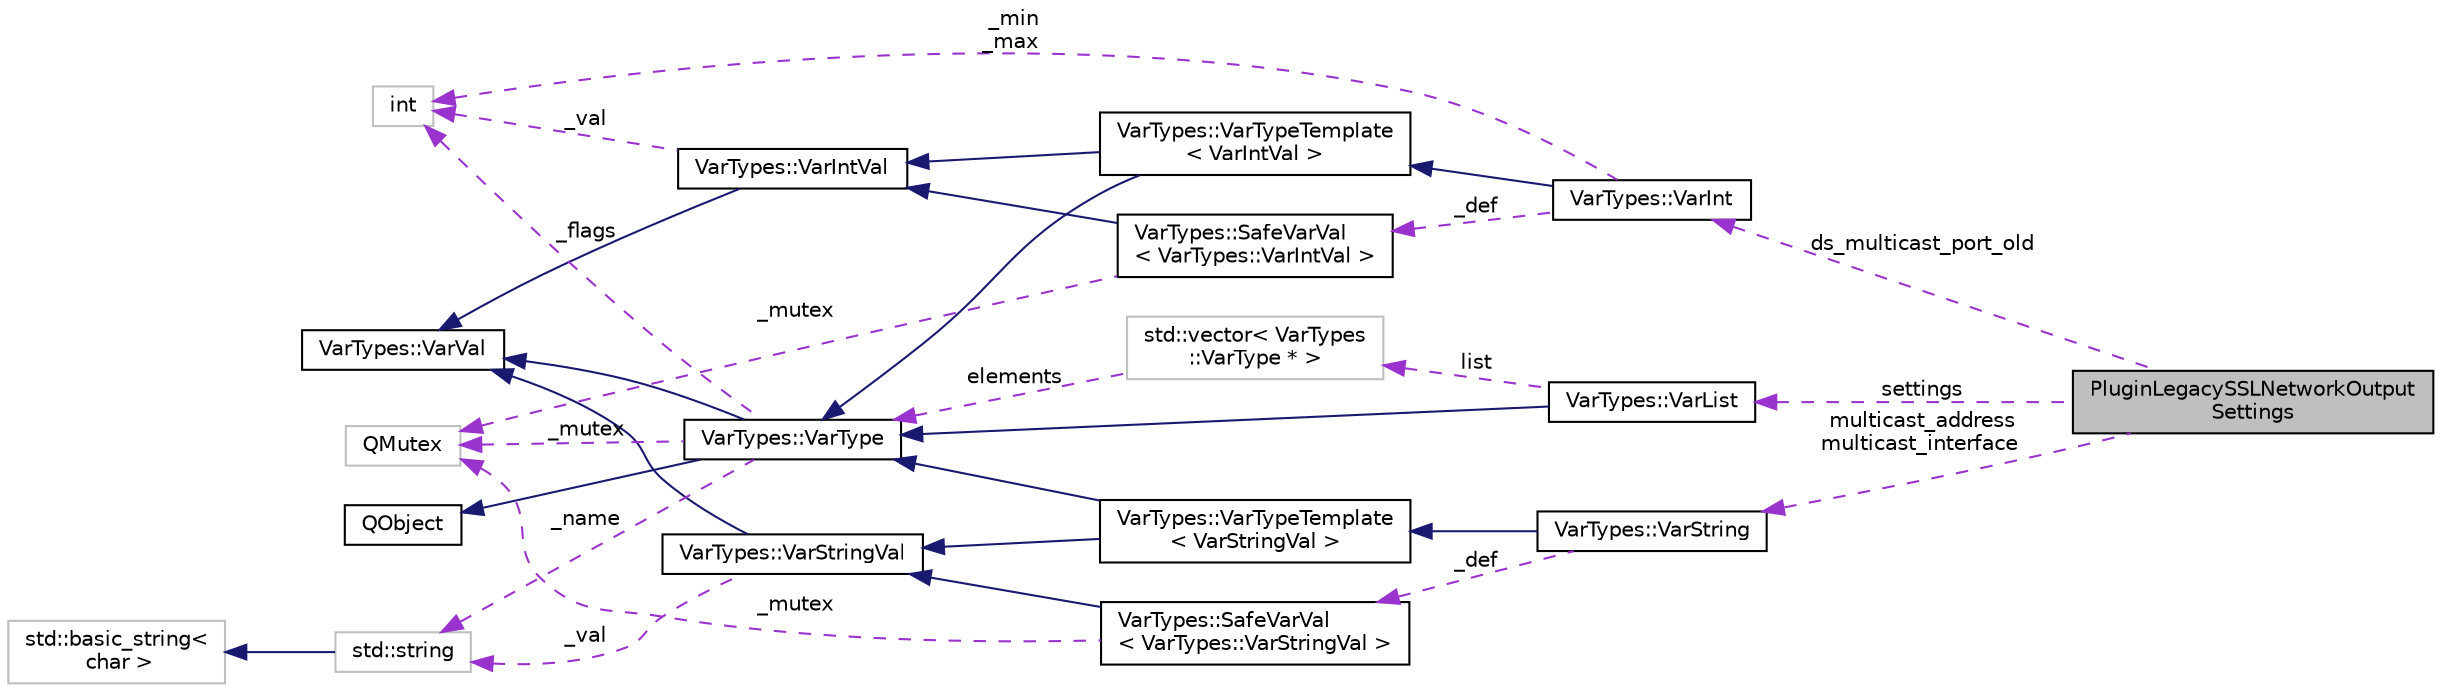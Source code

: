 digraph "PluginLegacySSLNetworkOutputSettings"
{
 // INTERACTIVE_SVG=YES
  edge [fontname="Helvetica",fontsize="10",labelfontname="Helvetica",labelfontsize="10"];
  node [fontname="Helvetica",fontsize="10",shape=record];
  rankdir="LR";
  Node1 [label="PluginLegacySSLNetworkOutput\lSettings",height=0.2,width=0.4,color="black", fillcolor="grey75", style="filled", fontcolor="black"];
  Node2 -> Node1 [dir="back",color="darkorchid3",fontsize="10",style="dashed",label=" settings" ,fontname="Helvetica"];
  Node2 [label="VarTypes::VarList",height=0.2,width=0.4,color="black", fillcolor="white", style="filled",URL="$d1/d74/class_var_types_1_1_var_list.html",tooltip="This is the list type of the VarTypes system. "];
  Node3 -> Node2 [dir="back",color="midnightblue",fontsize="10",style="solid",fontname="Helvetica"];
  Node3 [label="VarTypes::VarType",height=0.2,width=0.4,color="black", fillcolor="white", style="filled",URL="$d4/d59/class_var_types_1_1_var_type.html",tooltip="The base class of the VarTypes system. "];
  Node4 -> Node3 [dir="back",color="midnightblue",fontsize="10",style="solid",fontname="Helvetica"];
  Node4 [label="QObject",height=0.2,width=0.4,color="black", fillcolor="white", style="filled",URL="$dc/d4f/class_q_object.html"];
  Node5 -> Node3 [dir="back",color="midnightblue",fontsize="10",style="solid",fontname="Helvetica"];
  Node5 [label="VarTypes::VarVal",height=0.2,width=0.4,color="black", fillcolor="white", style="filled",URL="$d6/de8/class_var_types_1_1_var_val.html"];
  Node6 -> Node3 [dir="back",color="darkorchid3",fontsize="10",style="dashed",label=" _flags" ,fontname="Helvetica"];
  Node6 [label="int",height=0.2,width=0.4,color="grey75", fillcolor="white", style="filled"];
  Node7 -> Node3 [dir="back",color="darkorchid3",fontsize="10",style="dashed",label=" _name" ,fontname="Helvetica"];
  Node7 [label="std::string",height=0.2,width=0.4,color="grey75", fillcolor="white", style="filled",tooltip="STL class. "];
  Node8 -> Node7 [dir="back",color="midnightblue",fontsize="10",style="solid",fontname="Helvetica"];
  Node8 [label="std::basic_string\<\l char \>",height=0.2,width=0.4,color="grey75", fillcolor="white", style="filled",tooltip="STL class. "];
  Node9 -> Node3 [dir="back",color="darkorchid3",fontsize="10",style="dashed",label=" _mutex" ,fontname="Helvetica"];
  Node9 [label="QMutex",height=0.2,width=0.4,color="grey75", fillcolor="white", style="filled"];
  Node10 -> Node2 [dir="back",color="darkorchid3",fontsize="10",style="dashed",label=" list" ,fontname="Helvetica"];
  Node10 [label="std::vector\< VarTypes\l::VarType * \>",height=0.2,width=0.4,color="grey75", fillcolor="white", style="filled"];
  Node3 -> Node10 [dir="back",color="darkorchid3",fontsize="10",style="dashed",label=" elements" ,fontname="Helvetica"];
  Node11 -> Node1 [dir="back",color="darkorchid3",fontsize="10",style="dashed",label=" ds_multicast_port_old" ,fontname="Helvetica"];
  Node11 [label="VarTypes::VarInt",height=0.2,width=0.4,color="black", fillcolor="white", style="filled",URL="$d0/d6c/class_var_types_1_1_var_int.html",tooltip="A Vartype for storing integers. "];
  Node12 -> Node11 [dir="back",color="midnightblue",fontsize="10",style="solid",fontname="Helvetica"];
  Node12 [label="VarTypes::VarTypeTemplate\l\< VarIntVal \>",height=0.2,width=0.4,color="black", fillcolor="white", style="filled",URL="$d7/d38/class_var_types_1_1_var_type_template.html"];
  Node3 -> Node12 [dir="back",color="midnightblue",fontsize="10",style="solid",fontname="Helvetica"];
  Node13 -> Node12 [dir="back",color="midnightblue",fontsize="10",style="solid",fontname="Helvetica"];
  Node13 [label="VarTypes::VarIntVal",height=0.2,width=0.4,color="black", fillcolor="white", style="filled",URL="$d4/dc9/class_var_types_1_1_var_int_val.html",tooltip="A Vartype for storing integers. "];
  Node5 -> Node13 [dir="back",color="midnightblue",fontsize="10",style="solid",fontname="Helvetica"];
  Node6 -> Node13 [dir="back",color="darkorchid3",fontsize="10",style="dashed",label=" _val" ,fontname="Helvetica"];
  Node14 -> Node11 [dir="back",color="darkorchid3",fontsize="10",style="dashed",label=" _def" ,fontname="Helvetica"];
  Node14 [label="VarTypes::SafeVarVal\l\< VarTypes::VarIntVal \>",height=0.2,width=0.4,color="black", fillcolor="white", style="filled",URL="$d2/dc4/class_var_types_1_1_safe_var_val.html"];
  Node13 -> Node14 [dir="back",color="midnightblue",fontsize="10",style="solid",fontname="Helvetica"];
  Node9 -> Node14 [dir="back",color="darkorchid3",fontsize="10",style="dashed",label=" _mutex" ,fontname="Helvetica"];
  Node6 -> Node11 [dir="back",color="darkorchid3",fontsize="10",style="dashed",label=" _min\n_max" ,fontname="Helvetica"];
  Node15 -> Node1 [dir="back",color="darkorchid3",fontsize="10",style="dashed",label=" multicast_address\nmulticast_interface" ,fontname="Helvetica"];
  Node15 [label="VarTypes::VarString",height=0.2,width=0.4,color="black", fillcolor="white", style="filled",URL="$d5/deb/class_var_types_1_1_var_string.html",tooltip="This is the string VarType of the VarTypes system. "];
  Node16 -> Node15 [dir="back",color="midnightblue",fontsize="10",style="solid",fontname="Helvetica"];
  Node16 [label="VarTypes::VarTypeTemplate\l\< VarStringVal \>",height=0.2,width=0.4,color="black", fillcolor="white", style="filled",URL="$d7/d38/class_var_types_1_1_var_type_template.html"];
  Node3 -> Node16 [dir="back",color="midnightblue",fontsize="10",style="solid",fontname="Helvetica"];
  Node17 -> Node16 [dir="back",color="midnightblue",fontsize="10",style="solid",fontname="Helvetica"];
  Node17 [label="VarTypes::VarStringVal",height=0.2,width=0.4,color="black", fillcolor="white", style="filled",URL="$db/d2f/class_var_types_1_1_var_string_val.html",tooltip="This is the string VarTypeVal of the VarTypes system. "];
  Node5 -> Node17 [dir="back",color="midnightblue",fontsize="10",style="solid",fontname="Helvetica"];
  Node7 -> Node17 [dir="back",color="darkorchid3",fontsize="10",style="dashed",label=" _val" ,fontname="Helvetica"];
  Node18 -> Node15 [dir="back",color="darkorchid3",fontsize="10",style="dashed",label=" _def" ,fontname="Helvetica"];
  Node18 [label="VarTypes::SafeVarVal\l\< VarTypes::VarStringVal \>",height=0.2,width=0.4,color="black", fillcolor="white", style="filled",URL="$d2/dc4/class_var_types_1_1_safe_var_val.html"];
  Node17 -> Node18 [dir="back",color="midnightblue",fontsize="10",style="solid",fontname="Helvetica"];
  Node9 -> Node18 [dir="back",color="darkorchid3",fontsize="10",style="dashed",label=" _mutex" ,fontname="Helvetica"];
}
